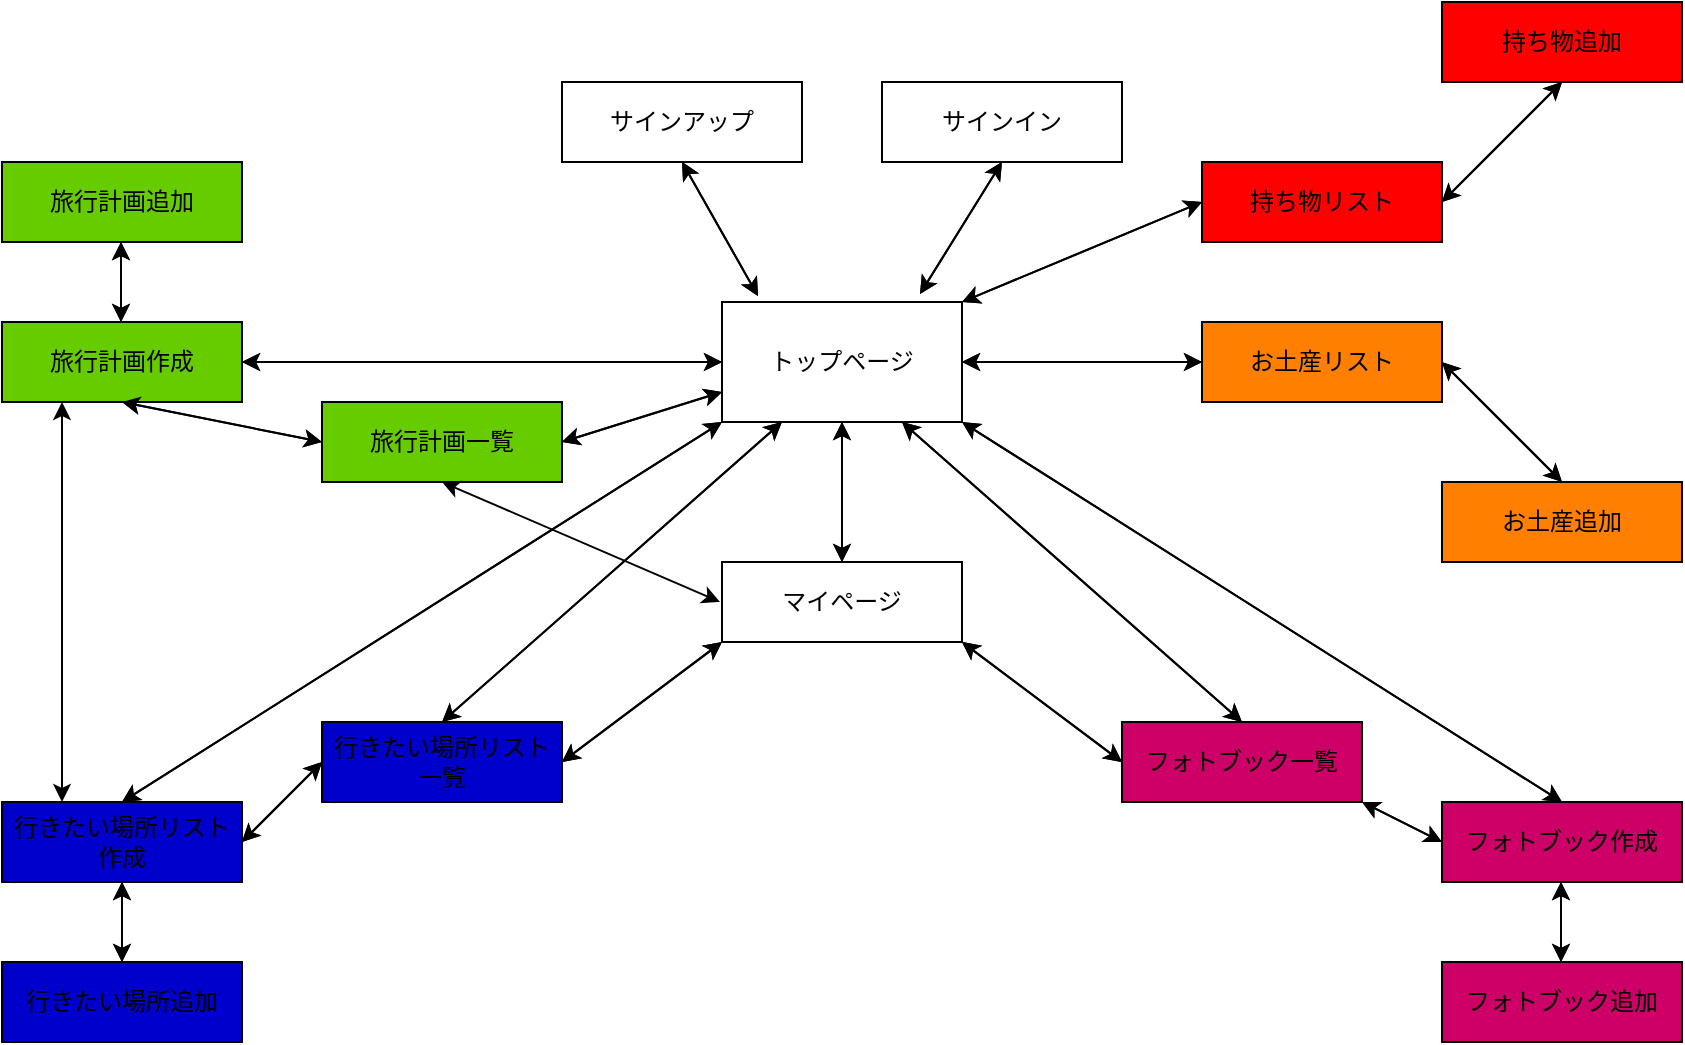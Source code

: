 <mxfile>
    <diagram id="-DyPAZ584azOfNef3j_c" name="ページ1">
        <mxGraphModel dx="372" dy="537" grid="1" gridSize="10" guides="1" tooltips="1" connect="1" arrows="1" fold="1" page="1" pageScale="1" pageWidth="850" pageHeight="1100" math="0" shadow="0">
            <root>
                <mxCell id="0"/>
                <mxCell id="1" parent="0"/>
                <mxCell id="2" value="トップページ" style="rounded=0;whiteSpace=wrap;html=1;" parent="1" vertex="1">
                    <mxGeometry x="360" y="310" width="120" height="60" as="geometry"/>
                </mxCell>
                <mxCell id="3" value="サインアップ" style="rounded=0;whiteSpace=wrap;html=1;" parent="1" vertex="1">
                    <mxGeometry x="280" y="200" width="120" height="40" as="geometry"/>
                </mxCell>
                <mxCell id="5" value="サインイン" style="rounded=0;whiteSpace=wrap;html=1;" parent="1" vertex="1">
                    <mxGeometry x="440" y="200" width="120" height="40" as="geometry"/>
                </mxCell>
                <mxCell id="6" value="" style="endArrow=classic;startArrow=classic;html=1;exitX=0.5;exitY=1;exitDx=0;exitDy=0;entryX=0.15;entryY=-0.05;entryDx=0;entryDy=0;entryPerimeter=0;" parent="1" source="3" target="2" edge="1">
                    <mxGeometry width="50" height="50" relative="1" as="geometry">
                        <mxPoint x="400" y="370" as="sourcePoint"/>
                        <mxPoint x="450" y="320" as="targetPoint"/>
                    </mxGeometry>
                </mxCell>
                <mxCell id="7" value="" style="endArrow=classic;startArrow=classic;html=1;exitX=0.5;exitY=1;exitDx=0;exitDy=0;entryX=0.825;entryY=-0.067;entryDx=0;entryDy=0;entryPerimeter=0;" parent="1" source="5" target="2" edge="1">
                    <mxGeometry width="50" height="50" relative="1" as="geometry">
                        <mxPoint x="460.04" y="240" as="sourcePoint"/>
                        <mxPoint x="460" y="303" as="targetPoint"/>
                    </mxGeometry>
                </mxCell>
                <mxCell id="8" value="マイページ" style="rounded=0;whiteSpace=wrap;html=1;" parent="1" vertex="1">
                    <mxGeometry x="360" y="440" width="120" height="40" as="geometry"/>
                </mxCell>
                <mxCell id="9" value="旅行計画一覧" style="rounded=0;whiteSpace=wrap;html=1;" parent="1" vertex="1">
                    <mxGeometry x="160" y="360" width="120" height="40" as="geometry"/>
                </mxCell>
                <mxCell id="10" value="行きたい場所リスト一覧" style="rounded=0;whiteSpace=wrap;html=1;" parent="1" vertex="1">
                    <mxGeometry x="160" y="520" width="120" height="40" as="geometry"/>
                </mxCell>
                <mxCell id="11" value="持ち物リスト" style="rounded=0;whiteSpace=wrap;html=1;" parent="1" vertex="1">
                    <mxGeometry x="600" y="240" width="120" height="40" as="geometry"/>
                </mxCell>
                <mxCell id="12" value="お土産リスト" style="rounded=0;whiteSpace=wrap;html=1;" parent="1" vertex="1">
                    <mxGeometry x="600" y="320" width="120" height="40" as="geometry"/>
                </mxCell>
                <mxCell id="13" value="フォトブック一覧" style="rounded=0;whiteSpace=wrap;html=1;" parent="1" vertex="1">
                    <mxGeometry x="560" y="520" width="120" height="40" as="geometry"/>
                </mxCell>
                <mxCell id="14" value="持ち物追加" style="rounded=0;whiteSpace=wrap;html=1;" parent="1" vertex="1">
                    <mxGeometry x="720" y="160" width="120" height="40" as="geometry"/>
                </mxCell>
                <mxCell id="15" value="お土産追加" style="rounded=0;whiteSpace=wrap;html=1;" parent="1" vertex="1">
                    <mxGeometry x="720" y="400" width="120" height="40" as="geometry"/>
                </mxCell>
                <mxCell id="16" value="フォトブック作成" style="rounded=0;whiteSpace=wrap;html=1;" parent="1" vertex="1">
                    <mxGeometry x="720" y="560" width="120" height="40" as="geometry"/>
                </mxCell>
                <mxCell id="17" value="フォトブック追加" style="rounded=0;whiteSpace=wrap;html=1;" parent="1" vertex="1">
                    <mxGeometry x="720" y="640" width="120" height="40" as="geometry"/>
                </mxCell>
                <mxCell id="18" value="行きたい場所リスト作成" style="rounded=0;whiteSpace=wrap;html=1;" parent="1" vertex="1">
                    <mxGeometry y="560" width="120" height="40" as="geometry"/>
                </mxCell>
                <mxCell id="19" value="行きたい場所追加" style="rounded=0;whiteSpace=wrap;html=1;" parent="1" vertex="1">
                    <mxGeometry y="640" width="120" height="40" as="geometry"/>
                </mxCell>
                <mxCell id="20" value="旅行計画作成" style="rounded=0;whiteSpace=wrap;html=1;" parent="1" vertex="1">
                    <mxGeometry y="320" width="120" height="40" as="geometry"/>
                </mxCell>
                <mxCell id="21" value="旅行計画追加" style="rounded=0;whiteSpace=wrap;html=1;" parent="1" vertex="1">
                    <mxGeometry y="240" width="120" height="40" as="geometry"/>
                </mxCell>
                <mxCell id="22" value="" style="endArrow=classic;startArrow=classic;html=1;entryX=0.5;entryY=1;entryDx=0;entryDy=0;" parent="1" target="2" edge="1">
                    <mxGeometry width="50" height="50" relative="1" as="geometry">
                        <mxPoint x="420" y="440" as="sourcePoint"/>
                        <mxPoint x="470" y="390" as="targetPoint"/>
                    </mxGeometry>
                </mxCell>
                <mxCell id="24" value="" style="endArrow=classic;startArrow=classic;html=1;entryX=0;entryY=1;entryDx=0;entryDy=0;" parent="1" target="8" edge="1">
                    <mxGeometry width="50" height="50" relative="1" as="geometry">
                        <mxPoint x="280" y="540" as="sourcePoint"/>
                        <mxPoint x="330" y="490" as="targetPoint"/>
                    </mxGeometry>
                </mxCell>
                <mxCell id="25" value="" style="endArrow=classic;startArrow=classic;html=1;entryX=0;entryY=1;entryDx=0;entryDy=0;exitX=0;exitY=0.5;exitDx=0;exitDy=0;" parent="1" source="13" edge="1">
                    <mxGeometry width="50" height="50" relative="1" as="geometry">
                        <mxPoint x="400" y="540" as="sourcePoint"/>
                        <mxPoint x="480" y="480" as="targetPoint"/>
                    </mxGeometry>
                </mxCell>
                <mxCell id="26" value="" style="endArrow=classic;startArrow=classic;html=1;entryX=0;entryY=0.5;entryDx=0;entryDy=0;" parent="1" target="10" edge="1">
                    <mxGeometry width="50" height="50" relative="1" as="geometry">
                        <mxPoint x="120" y="580" as="sourcePoint"/>
                        <mxPoint x="200" y="520" as="targetPoint"/>
                    </mxGeometry>
                </mxCell>
                <mxCell id="27" value="" style="endArrow=classic;startArrow=classic;html=1;entryX=0.5;entryY=1;entryDx=0;entryDy=0;" parent="1" target="18" edge="1">
                    <mxGeometry width="50" height="50" relative="1" as="geometry">
                        <mxPoint x="60" y="640" as="sourcePoint"/>
                        <mxPoint x="100" y="600" as="targetPoint"/>
                    </mxGeometry>
                </mxCell>
                <mxCell id="28" value="" style="endArrow=classic;startArrow=classic;html=1;entryX=0.5;entryY=1;entryDx=0;entryDy=0;" parent="1" edge="1">
                    <mxGeometry width="50" height="50" relative="1" as="geometry">
                        <mxPoint x="59.5" y="320" as="sourcePoint"/>
                        <mxPoint x="59.5" y="280" as="targetPoint"/>
                    </mxGeometry>
                </mxCell>
                <mxCell id="29" value="" style="endArrow=classic;startArrow=classic;html=1;entryX=0.5;entryY=1;entryDx=0;entryDy=0;" parent="1" edge="1">
                    <mxGeometry width="50" height="50" relative="1" as="geometry">
                        <mxPoint x="779.5" y="640" as="sourcePoint"/>
                        <mxPoint x="779.5" y="600" as="targetPoint"/>
                    </mxGeometry>
                </mxCell>
                <mxCell id="30" value="" style="endArrow=classic;startArrow=classic;html=1;entryX=0;entryY=1;entryDx=0;entryDy=0;exitX=0;exitY=0.5;exitDx=0;exitDy=0;" parent="1" source="16" edge="1">
                    <mxGeometry width="50" height="50" relative="1" as="geometry">
                        <mxPoint x="760" y="620" as="sourcePoint"/>
                        <mxPoint x="680" y="560" as="targetPoint"/>
                    </mxGeometry>
                </mxCell>
                <mxCell id="31" value="" style="endArrow=classic;startArrow=classic;html=1;entryX=0;entryY=1;entryDx=0;entryDy=0;exitX=0.5;exitY=0;exitDx=0;exitDy=0;" parent="1" source="15" edge="1">
                    <mxGeometry width="50" height="50" relative="1" as="geometry">
                        <mxPoint x="760" y="360" as="sourcePoint"/>
                        <mxPoint x="720" y="340" as="targetPoint"/>
                    </mxGeometry>
                </mxCell>
                <mxCell id="32" value="" style="endArrow=classic;startArrow=classic;html=1;entryX=0;entryY=1;entryDx=0;entryDy=0;exitX=0.5;exitY=1;exitDx=0;exitDy=0;" parent="1" source="14" edge="1">
                    <mxGeometry width="50" height="50" relative="1" as="geometry">
                        <mxPoint x="780" y="320" as="sourcePoint"/>
                        <mxPoint x="720" y="260" as="targetPoint"/>
                    </mxGeometry>
                </mxCell>
                <mxCell id="33" value="" style="endArrow=classic;startArrow=classic;html=1;entryX=0;entryY=1;entryDx=0;entryDy=0;exitX=0;exitY=0.5;exitDx=0;exitDy=0;" parent="1" source="11" edge="1">
                    <mxGeometry width="50" height="50" relative="1" as="geometry">
                        <mxPoint x="540" y="250" as="sourcePoint"/>
                        <mxPoint x="480" y="310" as="targetPoint"/>
                    </mxGeometry>
                </mxCell>
                <mxCell id="34" value="" style="endArrow=classic;startArrow=classic;html=1;entryX=0;entryY=1;entryDx=0;entryDy=0;exitX=0;exitY=0.5;exitDx=0;exitDy=0;" parent="1" source="12" edge="1">
                    <mxGeometry width="50" height="50" relative="1" as="geometry">
                        <mxPoint x="540" y="280" as="sourcePoint"/>
                        <mxPoint x="480" y="340" as="targetPoint"/>
                    </mxGeometry>
                </mxCell>
                <mxCell id="35" value="" style="endArrow=classic;startArrow=classic;html=1;entryX=0.75;entryY=1;entryDx=0;entryDy=0;exitX=0.5;exitY=0;exitDx=0;exitDy=0;" parent="1" source="13" target="2" edge="1">
                    <mxGeometry width="50" height="50" relative="1" as="geometry">
                        <mxPoint x="540" y="310" as="sourcePoint"/>
                        <mxPoint x="480" y="370" as="targetPoint"/>
                    </mxGeometry>
                </mxCell>
                <mxCell id="36" value="" style="endArrow=classic;startArrow=classic;html=1;entryX=0.25;entryY=1;entryDx=0;entryDy=0;exitX=0.5;exitY=0;exitDx=0;exitDy=0;" parent="1" source="10" target="2" edge="1">
                    <mxGeometry width="50" height="50" relative="1" as="geometry">
                        <mxPoint x="440" y="520" as="sourcePoint"/>
                        <mxPoint x="360" y="370" as="targetPoint"/>
                    </mxGeometry>
                </mxCell>
                <mxCell id="37" value="" style="endArrow=classic;startArrow=classic;html=1;entryX=0;entryY=0.5;entryDx=0;entryDy=0;exitX=0.5;exitY=1;exitDx=0;exitDy=0;" parent="1" source="20" target="9" edge="1">
                    <mxGeometry width="50" height="50" relative="1" as="geometry">
                        <mxPoint x="69.5" y="330" as="sourcePoint"/>
                        <mxPoint x="100" y="410" as="targetPoint"/>
                    </mxGeometry>
                </mxCell>
                <mxCell id="38" value="" style="endArrow=classic;startArrow=classic;html=1;entryX=0;entryY=0.75;entryDx=0;entryDy=0;" parent="1" target="2" edge="1">
                    <mxGeometry width="50" height="50" relative="1" as="geometry">
                        <mxPoint x="280" y="380" as="sourcePoint"/>
                        <mxPoint x="280" y="340" as="targetPoint"/>
                    </mxGeometry>
                </mxCell>
                <mxCell id="39" value="" style="endArrow=classic;startArrow=classic;html=1;entryX=0.75;entryY=1;entryDx=0;entryDy=0;exitX=0.5;exitY=0;exitDx=0;exitDy=0;" parent="1" source="16" edge="1">
                    <mxGeometry width="50" height="50" relative="1" as="geometry">
                        <mxPoint x="650" y="520" as="sourcePoint"/>
                        <mxPoint x="480" y="370" as="targetPoint"/>
                    </mxGeometry>
                </mxCell>
                <mxCell id="40" value="" style="endArrow=classic;startArrow=classic;html=1;entryX=0.75;entryY=1;entryDx=0;entryDy=0;exitX=0.5;exitY=0;exitDx=0;exitDy=0;" parent="1" source="18" edge="1">
                    <mxGeometry width="50" height="50" relative="1" as="geometry">
                        <mxPoint x="660" y="560" as="sourcePoint"/>
                        <mxPoint x="360" y="370" as="targetPoint"/>
                    </mxGeometry>
                </mxCell>
                <mxCell id="41" value="" style="endArrow=classic;startArrow=classic;html=1;exitX=0.5;exitY=1;exitDx=0;exitDy=0;entryX=0;entryY=0.5;entryDx=0;entryDy=0;" parent="1" target="2" edge="1">
                    <mxGeometry width="50" height="50" relative="1" as="geometry">
                        <mxPoint x="120" y="340" as="sourcePoint"/>
                        <mxPoint x="350" y="330" as="targetPoint"/>
                    </mxGeometry>
                </mxCell>
                <mxCell id="42" value="" style="endArrow=classic;startArrow=classic;html=1;entryX=0.25;entryY=1;entryDx=0;entryDy=0;exitX=0.25;exitY=0;exitDx=0;exitDy=0;" parent="1" source="18" target="20" edge="1">
                    <mxGeometry width="50" height="50" relative="1" as="geometry">
                        <mxPoint x="40" y="430" as="sourcePoint"/>
                        <mxPoint x="40" y="360" as="targetPoint"/>
                    </mxGeometry>
                </mxCell>
                <mxCell id="43" value="トップページ" style="rounded=0;whiteSpace=wrap;html=1;" parent="1" vertex="1">
                    <mxGeometry x="360" y="310" width="120" height="60" as="geometry"/>
                </mxCell>
                <mxCell id="44" value="サインアップ" style="rounded=0;whiteSpace=wrap;html=1;" parent="1" vertex="1">
                    <mxGeometry x="280" y="200" width="120" height="40" as="geometry"/>
                </mxCell>
                <mxCell id="45" value="サインイン" style="rounded=0;whiteSpace=wrap;html=1;" parent="1" vertex="1">
                    <mxGeometry x="440" y="200" width="120" height="40" as="geometry"/>
                </mxCell>
                <mxCell id="46" value="" style="endArrow=classic;startArrow=classic;html=1;exitX=0.5;exitY=1;exitDx=0;exitDy=0;entryX=0.15;entryY=-0.05;entryDx=0;entryDy=0;entryPerimeter=0;" parent="1" source="44" target="43" edge="1">
                    <mxGeometry width="50" height="50" relative="1" as="geometry">
                        <mxPoint x="400" y="370" as="sourcePoint"/>
                        <mxPoint x="450" y="320" as="targetPoint"/>
                    </mxGeometry>
                </mxCell>
                <mxCell id="47" value="" style="endArrow=classic;startArrow=classic;html=1;exitX=0.5;exitY=1;exitDx=0;exitDy=0;entryX=0.825;entryY=-0.067;entryDx=0;entryDy=0;entryPerimeter=0;" parent="1" source="45" target="43" edge="1">
                    <mxGeometry width="50" height="50" relative="1" as="geometry">
                        <mxPoint x="460.04" y="240" as="sourcePoint"/>
                        <mxPoint x="460" y="303" as="targetPoint"/>
                    </mxGeometry>
                </mxCell>
                <mxCell id="48" value="マイページ" style="rounded=0;whiteSpace=wrap;html=1;" parent="1" vertex="1">
                    <mxGeometry x="360" y="440" width="120" height="40" as="geometry"/>
                </mxCell>
                <mxCell id="49" value="旅行計画一覧" style="rounded=0;whiteSpace=wrap;html=1;fillColor=#66CC00;" parent="1" vertex="1">
                    <mxGeometry x="160" y="360" width="120" height="40" as="geometry"/>
                </mxCell>
                <mxCell id="50" value="行きたい場所リスト一覧" style="rounded=0;whiteSpace=wrap;html=1;fillColor=#0000CC;" parent="1" vertex="1">
                    <mxGeometry x="160" y="520" width="120" height="40" as="geometry"/>
                </mxCell>
                <mxCell id="51" value="持ち物リスト" style="rounded=0;whiteSpace=wrap;html=1;fillColor=#FF0000;" parent="1" vertex="1">
                    <mxGeometry x="600" y="240" width="120" height="40" as="geometry"/>
                </mxCell>
                <mxCell id="52" value="お土産リスト" style="rounded=0;whiteSpace=wrap;html=1;fillColor=#FF8000;" parent="1" vertex="1">
                    <mxGeometry x="600" y="320" width="120" height="40" as="geometry"/>
                </mxCell>
                <mxCell id="53" value="フォトブック一覧" style="rounded=0;whiteSpace=wrap;html=1;fillColor=#CC0066;" parent="1" vertex="1">
                    <mxGeometry x="560" y="520" width="120" height="40" as="geometry"/>
                </mxCell>
                <mxCell id="54" value="持ち物追加" style="rounded=0;whiteSpace=wrap;html=1;fillColor=#FF0000;" parent="1" vertex="1">
                    <mxGeometry x="720" y="160" width="120" height="40" as="geometry"/>
                </mxCell>
                <mxCell id="55" value="お土産追加" style="rounded=0;whiteSpace=wrap;html=1;fillColor=#FF8000;" parent="1" vertex="1">
                    <mxGeometry x="720" y="400" width="120" height="40" as="geometry"/>
                </mxCell>
                <mxCell id="56" value="フォトブック作成" style="rounded=0;whiteSpace=wrap;html=1;fillColor=#CC0066;" parent="1" vertex="1">
                    <mxGeometry x="720" y="560" width="120" height="40" as="geometry"/>
                </mxCell>
                <mxCell id="57" value="フォトブック追加" style="rounded=0;whiteSpace=wrap;html=1;fillColor=#CC0066;" parent="1" vertex="1">
                    <mxGeometry x="720" y="640" width="120" height="40" as="geometry"/>
                </mxCell>
                <mxCell id="58" value="行きたい場所リスト作成" style="rounded=0;whiteSpace=wrap;html=1;fillColor=#0000CC;" parent="1" vertex="1">
                    <mxGeometry y="560" width="120" height="40" as="geometry"/>
                </mxCell>
                <mxCell id="59" value="行きたい場所追加" style="rounded=0;whiteSpace=wrap;html=1;fillColor=#0000CC;" parent="1" vertex="1">
                    <mxGeometry y="640" width="120" height="40" as="geometry"/>
                </mxCell>
                <mxCell id="60" value="旅行計画作成" style="rounded=0;whiteSpace=wrap;html=1;fillColor=#66CC00;" parent="1" vertex="1">
                    <mxGeometry y="320" width="120" height="40" as="geometry"/>
                </mxCell>
                <mxCell id="61" value="旅行計画追加" style="rounded=0;whiteSpace=wrap;html=1;fillColor=#66CC00;" parent="1" vertex="1">
                    <mxGeometry y="240" width="120" height="40" as="geometry"/>
                </mxCell>
                <mxCell id="62" value="" style="endArrow=classic;startArrow=classic;html=1;entryX=0.5;entryY=1;entryDx=0;entryDy=0;" parent="1" target="43" edge="1">
                    <mxGeometry width="50" height="50" relative="1" as="geometry">
                        <mxPoint x="420" y="440" as="sourcePoint"/>
                        <mxPoint x="470" y="390" as="targetPoint"/>
                    </mxGeometry>
                </mxCell>
                <mxCell id="63" value="" style="endArrow=classic;startArrow=classic;html=1;entryX=0;entryY=1;entryDx=0;entryDy=0;" parent="1" target="48" edge="1">
                    <mxGeometry width="50" height="50" relative="1" as="geometry">
                        <mxPoint x="280" y="540" as="sourcePoint"/>
                        <mxPoint x="330" y="490" as="targetPoint"/>
                    </mxGeometry>
                </mxCell>
                <mxCell id="64" value="" style="endArrow=classic;startArrow=classic;html=1;entryX=0;entryY=1;entryDx=0;entryDy=0;exitX=0;exitY=0.5;exitDx=0;exitDy=0;" parent="1" source="53" edge="1">
                    <mxGeometry width="50" height="50" relative="1" as="geometry">
                        <mxPoint x="400" y="540" as="sourcePoint"/>
                        <mxPoint x="480" y="480" as="targetPoint"/>
                    </mxGeometry>
                </mxCell>
                <mxCell id="65" value="" style="endArrow=classic;startArrow=classic;html=1;entryX=0;entryY=0.5;entryDx=0;entryDy=0;" parent="1" target="50" edge="1">
                    <mxGeometry width="50" height="50" relative="1" as="geometry">
                        <mxPoint x="120" y="580" as="sourcePoint"/>
                        <mxPoint x="200" y="520" as="targetPoint"/>
                    </mxGeometry>
                </mxCell>
                <mxCell id="66" value="" style="endArrow=classic;startArrow=classic;html=1;entryX=0.5;entryY=1;entryDx=0;entryDy=0;" parent="1" target="58" edge="1">
                    <mxGeometry width="50" height="50" relative="1" as="geometry">
                        <mxPoint x="60" y="640" as="sourcePoint"/>
                        <mxPoint x="100" y="600" as="targetPoint"/>
                    </mxGeometry>
                </mxCell>
                <mxCell id="67" value="" style="endArrow=classic;startArrow=classic;html=1;entryX=0.5;entryY=1;entryDx=0;entryDy=0;" parent="1" edge="1">
                    <mxGeometry width="50" height="50" relative="1" as="geometry">
                        <mxPoint x="59.5" y="320" as="sourcePoint"/>
                        <mxPoint x="59.5" y="280" as="targetPoint"/>
                    </mxGeometry>
                </mxCell>
                <mxCell id="68" value="" style="endArrow=classic;startArrow=classic;html=1;entryX=0.5;entryY=1;entryDx=0;entryDy=0;" parent="1" edge="1">
                    <mxGeometry width="50" height="50" relative="1" as="geometry">
                        <mxPoint x="779.5" y="640" as="sourcePoint"/>
                        <mxPoint x="779.5" y="600" as="targetPoint"/>
                    </mxGeometry>
                </mxCell>
                <mxCell id="69" value="" style="endArrow=classic;startArrow=classic;html=1;entryX=0;entryY=1;entryDx=0;entryDy=0;exitX=0;exitY=0.5;exitDx=0;exitDy=0;" parent="1" source="56" edge="1">
                    <mxGeometry width="50" height="50" relative="1" as="geometry">
                        <mxPoint x="760" y="620" as="sourcePoint"/>
                        <mxPoint x="680" y="560" as="targetPoint"/>
                    </mxGeometry>
                </mxCell>
                <mxCell id="70" value="" style="endArrow=classic;startArrow=classic;html=1;entryX=0;entryY=1;entryDx=0;entryDy=0;exitX=0.5;exitY=0;exitDx=0;exitDy=0;" parent="1" source="55" edge="1">
                    <mxGeometry width="50" height="50" relative="1" as="geometry">
                        <mxPoint x="760" y="360" as="sourcePoint"/>
                        <mxPoint x="720" y="340" as="targetPoint"/>
                    </mxGeometry>
                </mxCell>
                <mxCell id="71" value="" style="endArrow=classic;startArrow=classic;html=1;entryX=0;entryY=1;entryDx=0;entryDy=0;exitX=0.5;exitY=1;exitDx=0;exitDy=0;" parent="1" source="54" edge="1">
                    <mxGeometry width="50" height="50" relative="1" as="geometry">
                        <mxPoint x="780" y="320" as="sourcePoint"/>
                        <mxPoint x="720" y="260" as="targetPoint"/>
                    </mxGeometry>
                </mxCell>
                <mxCell id="72" value="" style="endArrow=classic;startArrow=classic;html=1;entryX=0;entryY=1;entryDx=0;entryDy=0;exitX=0;exitY=0.5;exitDx=0;exitDy=0;" parent="1" source="51" edge="1">
                    <mxGeometry width="50" height="50" relative="1" as="geometry">
                        <mxPoint x="540" y="250" as="sourcePoint"/>
                        <mxPoint x="480" y="310" as="targetPoint"/>
                    </mxGeometry>
                </mxCell>
                <mxCell id="73" value="" style="endArrow=classic;startArrow=classic;html=1;entryX=0;entryY=1;entryDx=0;entryDy=0;exitX=0;exitY=0.5;exitDx=0;exitDy=0;" parent="1" source="52" edge="1">
                    <mxGeometry width="50" height="50" relative="1" as="geometry">
                        <mxPoint x="540" y="280" as="sourcePoint"/>
                        <mxPoint x="480" y="340" as="targetPoint"/>
                    </mxGeometry>
                </mxCell>
                <mxCell id="74" value="" style="endArrow=classic;startArrow=classic;html=1;entryX=0.75;entryY=1;entryDx=0;entryDy=0;exitX=0.5;exitY=0;exitDx=0;exitDy=0;" parent="1" source="53" target="43" edge="1">
                    <mxGeometry width="50" height="50" relative="1" as="geometry">
                        <mxPoint x="540" y="310" as="sourcePoint"/>
                        <mxPoint x="480" y="370" as="targetPoint"/>
                    </mxGeometry>
                </mxCell>
                <mxCell id="75" value="" style="endArrow=classic;startArrow=classic;html=1;entryX=0.25;entryY=1;entryDx=0;entryDy=0;exitX=0.5;exitY=0;exitDx=0;exitDy=0;" parent="1" source="50" target="43" edge="1">
                    <mxGeometry width="50" height="50" relative="1" as="geometry">
                        <mxPoint x="440" y="520" as="sourcePoint"/>
                        <mxPoint x="360" y="370" as="targetPoint"/>
                    </mxGeometry>
                </mxCell>
                <mxCell id="76" value="" style="endArrow=classic;startArrow=classic;html=1;entryX=0;entryY=0.5;entryDx=0;entryDy=0;exitX=0.5;exitY=1;exitDx=0;exitDy=0;" parent="1" source="60" target="49" edge="1">
                    <mxGeometry width="50" height="50" relative="1" as="geometry">
                        <mxPoint x="69.5" y="330" as="sourcePoint"/>
                        <mxPoint x="100" y="410" as="targetPoint"/>
                    </mxGeometry>
                </mxCell>
                <mxCell id="77" value="" style="endArrow=classic;startArrow=classic;html=1;entryX=0;entryY=0.75;entryDx=0;entryDy=0;" parent="1" target="43" edge="1">
                    <mxGeometry width="50" height="50" relative="1" as="geometry">
                        <mxPoint x="280" y="380" as="sourcePoint"/>
                        <mxPoint x="280" y="340" as="targetPoint"/>
                    </mxGeometry>
                </mxCell>
                <mxCell id="78" value="" style="endArrow=classic;startArrow=classic;html=1;entryX=0.75;entryY=1;entryDx=0;entryDy=0;exitX=0.5;exitY=0;exitDx=0;exitDy=0;" parent="1" source="56" edge="1">
                    <mxGeometry width="50" height="50" relative="1" as="geometry">
                        <mxPoint x="650" y="520" as="sourcePoint"/>
                        <mxPoint x="480" y="370" as="targetPoint"/>
                    </mxGeometry>
                </mxCell>
                <mxCell id="79" value="" style="endArrow=classic;startArrow=classic;html=1;entryX=0.75;entryY=1;entryDx=0;entryDy=0;exitX=0.5;exitY=0;exitDx=0;exitDy=0;" parent="1" source="58" edge="1">
                    <mxGeometry width="50" height="50" relative="1" as="geometry">
                        <mxPoint x="660" y="560" as="sourcePoint"/>
                        <mxPoint x="360" y="370" as="targetPoint"/>
                    </mxGeometry>
                </mxCell>
                <mxCell id="80" value="" style="endArrow=classic;startArrow=classic;html=1;exitX=0.5;exitY=1;exitDx=0;exitDy=0;entryX=0;entryY=0.5;entryDx=0;entryDy=0;" parent="1" target="43" edge="1">
                    <mxGeometry width="50" height="50" relative="1" as="geometry">
                        <mxPoint x="120" y="340" as="sourcePoint"/>
                        <mxPoint x="350" y="330" as="targetPoint"/>
                    </mxGeometry>
                </mxCell>
                <mxCell id="81" value="" style="endArrow=classic;startArrow=classic;html=1;entryX=0.5;entryY=1;entryDx=0;entryDy=0;" edge="1" parent="1" target="49">
                    <mxGeometry width="50" height="50" relative="1" as="geometry">
                        <mxPoint x="359" y="460" as="sourcePoint"/>
                        <mxPoint x="359" y="390" as="targetPoint"/>
                    </mxGeometry>
                </mxCell>
            </root>
        </mxGraphModel>
    </diagram>
</mxfile>